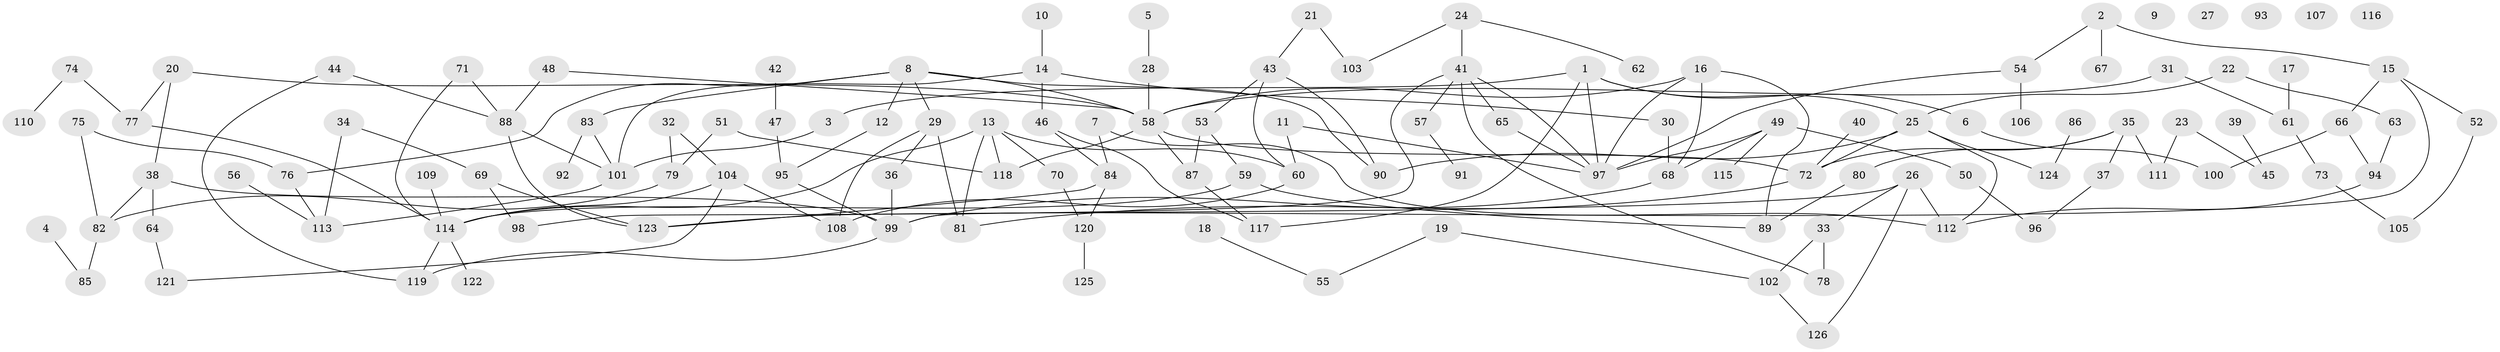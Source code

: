 // Generated by graph-tools (version 1.1) at 2025/33/03/09/25 02:33:32]
// undirected, 126 vertices, 166 edges
graph export_dot {
graph [start="1"]
  node [color=gray90,style=filled];
  1;
  2;
  3;
  4;
  5;
  6;
  7;
  8;
  9;
  10;
  11;
  12;
  13;
  14;
  15;
  16;
  17;
  18;
  19;
  20;
  21;
  22;
  23;
  24;
  25;
  26;
  27;
  28;
  29;
  30;
  31;
  32;
  33;
  34;
  35;
  36;
  37;
  38;
  39;
  40;
  41;
  42;
  43;
  44;
  45;
  46;
  47;
  48;
  49;
  50;
  51;
  52;
  53;
  54;
  55;
  56;
  57;
  58;
  59;
  60;
  61;
  62;
  63;
  64;
  65;
  66;
  67;
  68;
  69;
  70;
  71;
  72;
  73;
  74;
  75;
  76;
  77;
  78;
  79;
  80;
  81;
  82;
  83;
  84;
  85;
  86;
  87;
  88;
  89;
  90;
  91;
  92;
  93;
  94;
  95;
  96;
  97;
  98;
  99;
  100;
  101;
  102;
  103;
  104;
  105;
  106;
  107;
  108;
  109;
  110;
  111;
  112;
  113;
  114;
  115;
  116;
  117;
  118;
  119;
  120;
  121;
  122;
  123;
  124;
  125;
  126;
  1 -- 3;
  1 -- 6;
  1 -- 25;
  1 -- 97;
  1 -- 117;
  2 -- 15;
  2 -- 54;
  2 -- 67;
  3 -- 101;
  4 -- 85;
  5 -- 28;
  6 -- 100;
  7 -- 84;
  7 -- 112;
  8 -- 12;
  8 -- 29;
  8 -- 58;
  8 -- 76;
  8 -- 83;
  8 -- 90;
  10 -- 14;
  11 -- 60;
  11 -- 97;
  12 -- 95;
  13 -- 60;
  13 -- 70;
  13 -- 81;
  13 -- 114;
  13 -- 118;
  14 -- 30;
  14 -- 46;
  14 -- 101;
  15 -- 52;
  15 -- 66;
  15 -- 99;
  16 -- 58;
  16 -- 68;
  16 -- 89;
  16 -- 97;
  17 -- 61;
  18 -- 55;
  19 -- 55;
  19 -- 102;
  20 -- 38;
  20 -- 58;
  20 -- 77;
  21 -- 43;
  21 -- 103;
  22 -- 25;
  22 -- 63;
  23 -- 45;
  23 -- 111;
  24 -- 41;
  24 -- 62;
  24 -- 103;
  25 -- 72;
  25 -- 90;
  25 -- 112;
  25 -- 124;
  26 -- 33;
  26 -- 112;
  26 -- 123;
  26 -- 126;
  28 -- 58;
  29 -- 36;
  29 -- 81;
  29 -- 108;
  30 -- 68;
  31 -- 58;
  31 -- 61;
  32 -- 79;
  32 -- 104;
  33 -- 78;
  33 -- 102;
  34 -- 69;
  34 -- 113;
  35 -- 37;
  35 -- 72;
  35 -- 80;
  35 -- 111;
  36 -- 99;
  37 -- 96;
  38 -- 64;
  38 -- 82;
  38 -- 99;
  39 -- 45;
  40 -- 72;
  41 -- 57;
  41 -- 65;
  41 -- 78;
  41 -- 97;
  41 -- 98;
  42 -- 47;
  43 -- 53;
  43 -- 60;
  43 -- 90;
  44 -- 88;
  44 -- 119;
  46 -- 84;
  46 -- 117;
  47 -- 95;
  48 -- 58;
  48 -- 88;
  49 -- 50;
  49 -- 68;
  49 -- 97;
  49 -- 115;
  50 -- 96;
  51 -- 79;
  51 -- 118;
  52 -- 105;
  53 -- 59;
  53 -- 87;
  54 -- 97;
  54 -- 106;
  56 -- 113;
  57 -- 91;
  58 -- 72;
  58 -- 87;
  58 -- 118;
  59 -- 89;
  59 -- 114;
  60 -- 108;
  61 -- 73;
  63 -- 94;
  64 -- 121;
  65 -- 97;
  66 -- 94;
  66 -- 100;
  68 -- 99;
  69 -- 98;
  69 -- 123;
  70 -- 120;
  71 -- 88;
  71 -- 114;
  72 -- 81;
  73 -- 105;
  74 -- 77;
  74 -- 110;
  75 -- 76;
  75 -- 82;
  76 -- 113;
  77 -- 114;
  79 -- 82;
  80 -- 89;
  82 -- 85;
  83 -- 92;
  83 -- 101;
  84 -- 120;
  84 -- 123;
  86 -- 124;
  87 -- 117;
  88 -- 101;
  88 -- 123;
  94 -- 112;
  95 -- 99;
  99 -- 119;
  101 -- 113;
  102 -- 126;
  104 -- 108;
  104 -- 114;
  104 -- 121;
  109 -- 114;
  114 -- 119;
  114 -- 122;
  120 -- 125;
}
